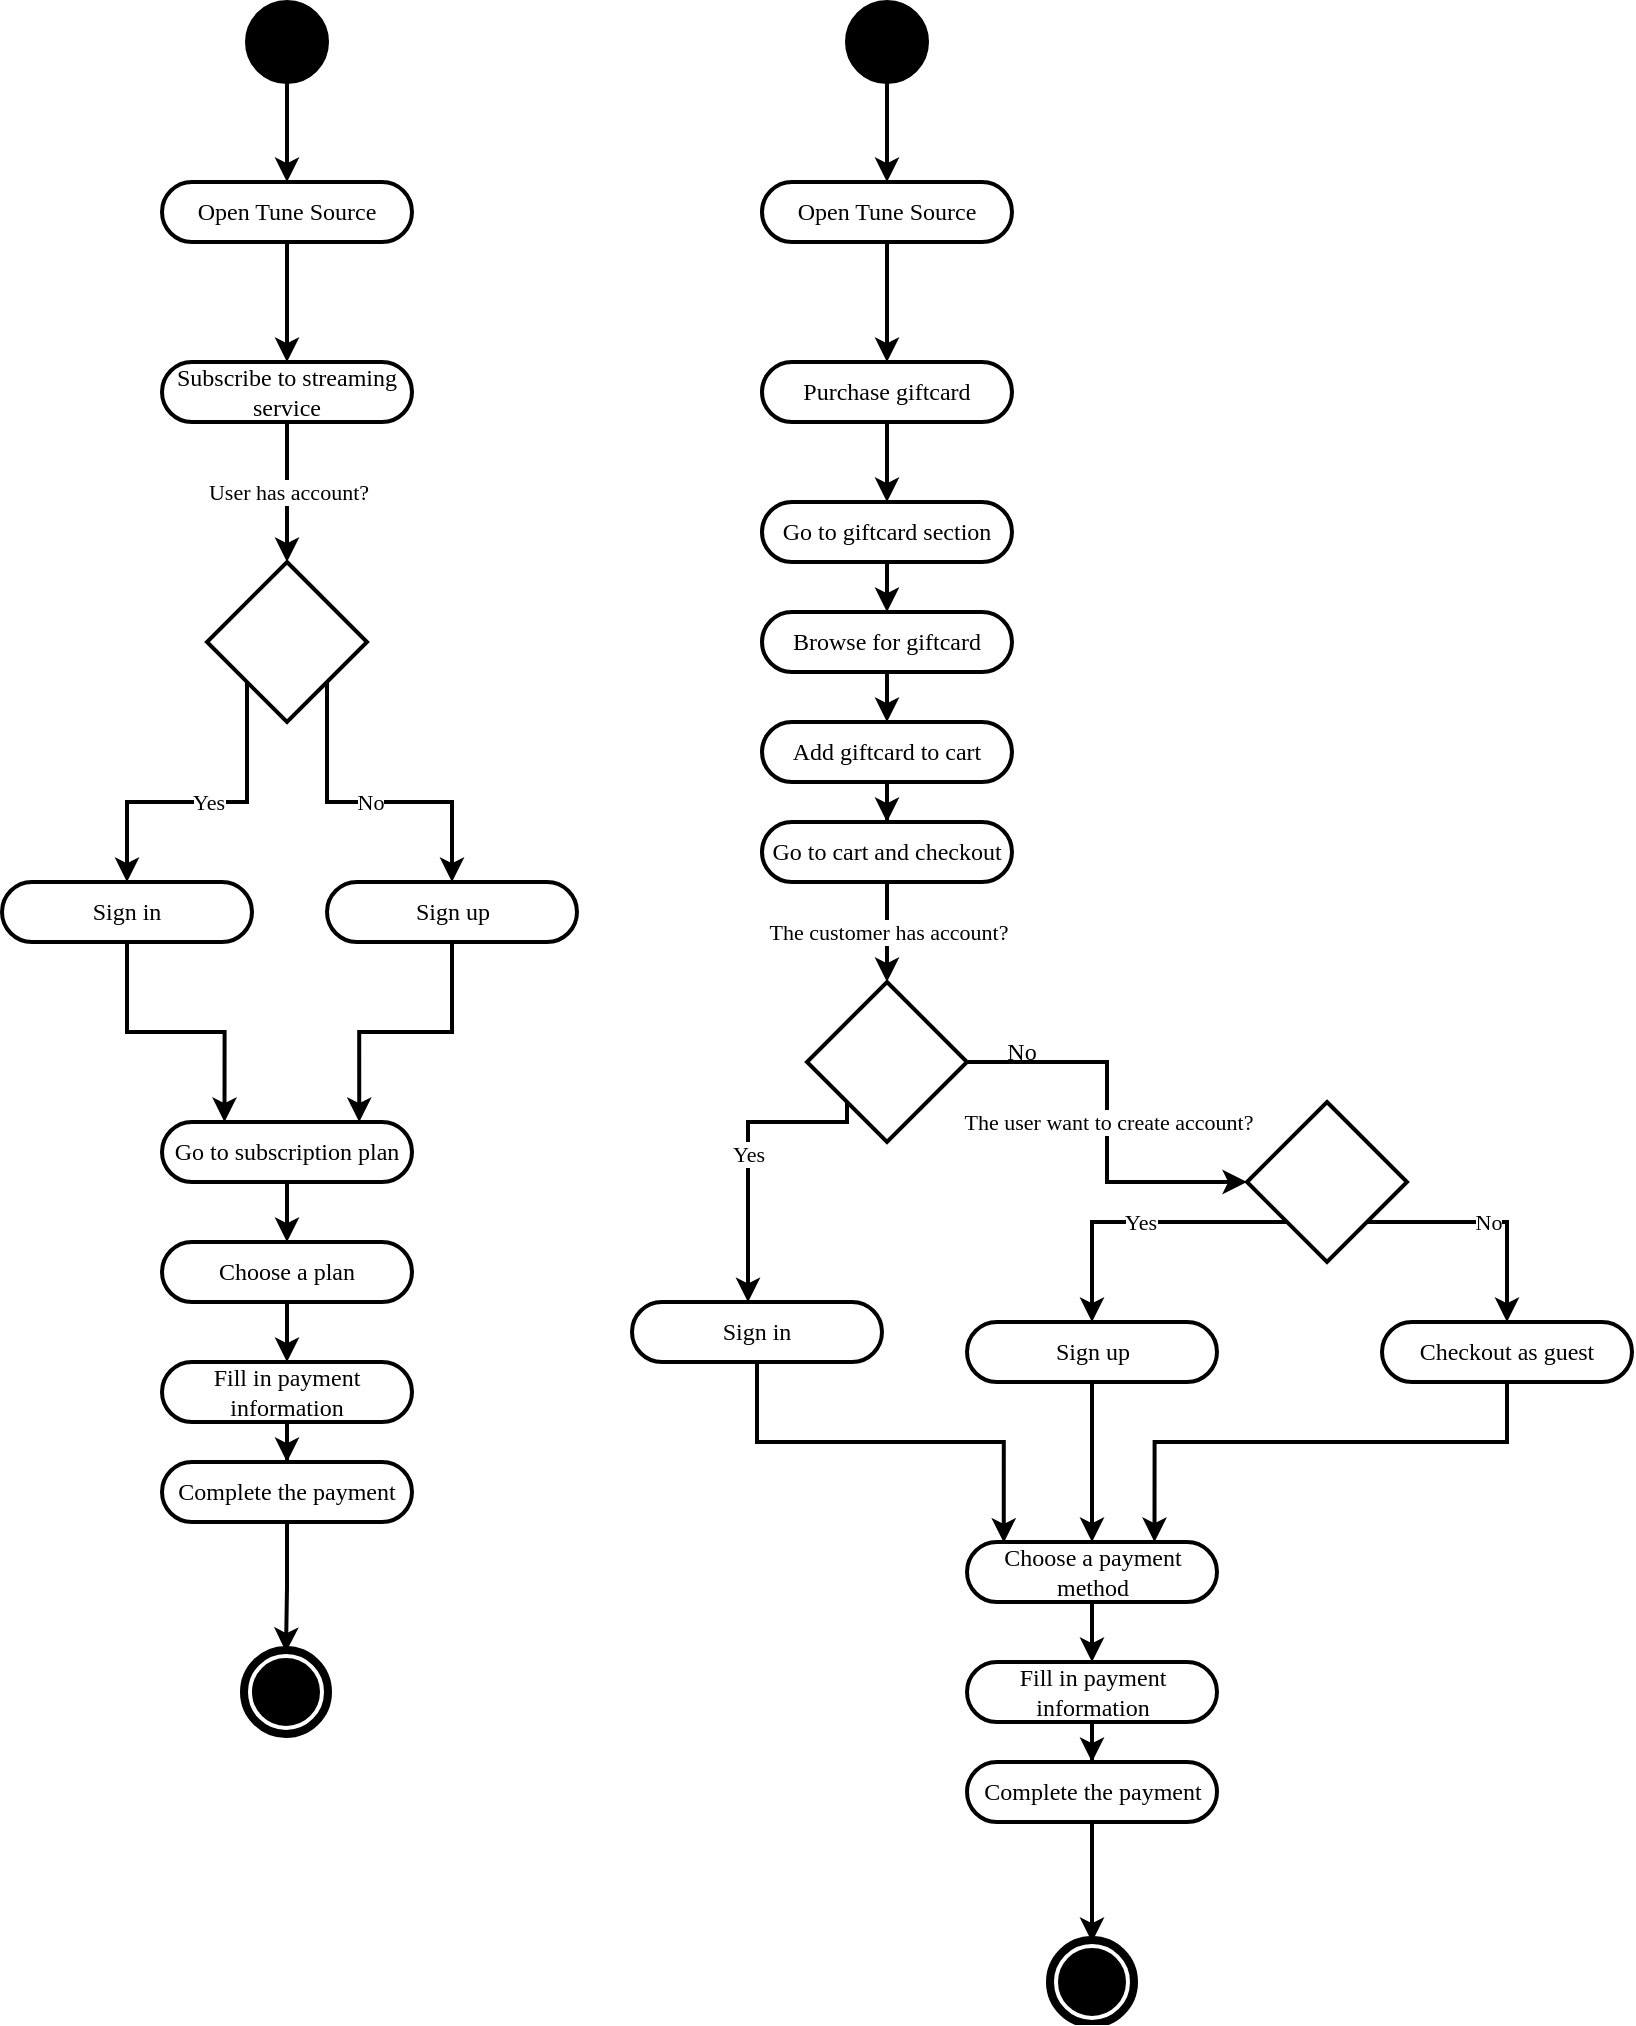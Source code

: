<mxfile version="20.0.3" type="github">
  <diagram name="Page-1" id="0783ab3e-0a74-02c8-0abd-f7b4e66b4bec">
    <mxGraphModel dx="1540" dy="-87" grid="1" gridSize="10" guides="1" tooltips="1" connect="1" arrows="1" fold="1" page="1" pageScale="1" pageWidth="850" pageHeight="1100" background="none" math="0" shadow="0">
      <root>
        <mxCell id="0" />
        <mxCell id="1" parent="0" />
        <mxCell id="GRygMwWAet_DXxwnZrOc-3" style="edgeStyle=orthogonalEdgeStyle;rounded=0;orthogonalLoop=1;jettySize=auto;html=1;entryX=0.5;entryY=0;entryDx=0;entryDy=0;fontFamily=Inria Sans;fontSource=https%3A%2F%2Ffonts.googleapis.com%2Fcss%3Ffamily%3DInria%2BSans;strokeWidth=2;" edge="1" parent="1" source="GRygMwWAet_DXxwnZrOc-1" target="GRygMwWAet_DXxwnZrOc-2">
          <mxGeometry relative="1" as="geometry" />
        </mxCell>
        <mxCell id="GRygMwWAet_DXxwnZrOc-1" value="" style="ellipse;whiteSpace=wrap;html=1;rounded=0;shadow=0;comic=0;labelBackgroundColor=none;strokeWidth=2;fillColor=#000000;fontFamily=Inria Sans;fontSize=12;align=center;fontSource=https%3A%2F%2Ffonts.googleapis.com%2Fcss%3Ffamily%3DInria%2BSans;" vertex="1" parent="1">
          <mxGeometry x="152.5" y="1180" width="40" height="40" as="geometry" />
        </mxCell>
        <mxCell id="GRygMwWAet_DXxwnZrOc-6" style="edgeStyle=orthogonalEdgeStyle;rounded=0;orthogonalLoop=1;jettySize=auto;html=1;exitX=0.5;exitY=1;exitDx=0;exitDy=0;entryX=0.5;entryY=0;entryDx=0;entryDy=0;fontFamily=Inria Sans;fontSource=https%3A%2F%2Ffonts.googleapis.com%2Fcss%3Ffamily%3DInria%2BSans;strokeWidth=2;" edge="1" parent="1" source="GRygMwWAet_DXxwnZrOc-2" target="GRygMwWAet_DXxwnZrOc-4">
          <mxGeometry relative="1" as="geometry" />
        </mxCell>
        <mxCell id="GRygMwWAet_DXxwnZrOc-7" style="edgeStyle=orthogonalEdgeStyle;rounded=0;orthogonalLoop=1;jettySize=auto;html=1;exitX=0.5;exitY=1;exitDx=0;exitDy=0;entryX=0.5;entryY=0;entryDx=0;entryDy=0;fontFamily=Inria Sans;fontSource=https%3A%2F%2Ffonts.googleapis.com%2Fcss%3Ffamily%3DInria%2BSans;strokeWidth=2;" edge="1" parent="1" source="GRygMwWAet_DXxwnZrOc-59" target="GRygMwWAet_DXxwnZrOc-5">
          <mxGeometry relative="1" as="geometry" />
        </mxCell>
        <mxCell id="GRygMwWAet_DXxwnZrOc-2" value="Open Tune Source" style="rounded=1;whiteSpace=wrap;html=1;shadow=0;comic=0;labelBackgroundColor=none;strokeWidth=2;fontFamily=Inria Sans;fontSize=12;align=center;arcSize=50;fontSource=https%3A%2F%2Ffonts.googleapis.com%2Fcss%3Ffamily%3DInria%2BSans;" vertex="1" parent="1">
          <mxGeometry x="110" y="1270" width="125" height="30" as="geometry" />
        </mxCell>
        <mxCell id="GRygMwWAet_DXxwnZrOc-18" value="User has account?" style="edgeStyle=orthogonalEdgeStyle;rounded=0;orthogonalLoop=1;jettySize=auto;html=1;entryX=0.5;entryY=0;entryDx=0;entryDy=0;fontFamily=Inria Sans;fontSource=https%3A%2F%2Ffonts.googleapis.com%2Fcss%3Ffamily%3DInria%2BSans;strokeWidth=2;" edge="1" parent="1" source="GRygMwWAet_DXxwnZrOc-4" target="GRygMwWAet_DXxwnZrOc-17">
          <mxGeometry relative="1" as="geometry" />
        </mxCell>
        <mxCell id="GRygMwWAet_DXxwnZrOc-4" value="Subscribe to streaming service" style="rounded=1;whiteSpace=wrap;html=1;shadow=0;comic=0;labelBackgroundColor=none;strokeWidth=2;fontFamily=Inria Sans;fontSize=12;align=center;arcSize=50;fontSource=https%3A%2F%2Ffonts.googleapis.com%2Fcss%3Ffamily%3DInria%2BSans;" vertex="1" parent="1">
          <mxGeometry x="110" y="1360" width="125" height="30" as="geometry" />
        </mxCell>
        <mxCell id="GRygMwWAet_DXxwnZrOc-26" style="edgeStyle=orthogonalEdgeStyle;rounded=0;orthogonalLoop=1;jettySize=auto;html=1;exitX=0.5;exitY=1;exitDx=0;exitDy=0;entryX=0.5;entryY=0;entryDx=0;entryDy=0;fontFamily=Inria Sans;fontSource=https%3A%2F%2Ffonts.googleapis.com%2Fcss%3Ffamily%3DInria%2BSans;strokeWidth=2;" edge="1" parent="1" source="GRygMwWAet_DXxwnZrOc-5" target="GRygMwWAet_DXxwnZrOc-25">
          <mxGeometry relative="1" as="geometry" />
        </mxCell>
        <mxCell id="GRygMwWAet_DXxwnZrOc-5" value="Purchase giftcard" style="rounded=1;whiteSpace=wrap;html=1;shadow=0;comic=0;labelBackgroundColor=none;strokeWidth=2;fontFamily=Inria Sans;fontSize=12;align=center;arcSize=50;fontSource=https%3A%2F%2Ffonts.googleapis.com%2Fcss%3Ffamily%3DInria%2BSans;" vertex="1" parent="1">
          <mxGeometry x="410" y="1360" width="125" height="30" as="geometry" />
        </mxCell>
        <mxCell id="GRygMwWAet_DXxwnZrOc-15" style="edgeStyle=orthogonalEdgeStyle;rounded=0;orthogonalLoop=1;jettySize=auto;html=1;exitX=0.5;exitY=1;exitDx=0;exitDy=0;entryX=0.25;entryY=0;entryDx=0;entryDy=0;fontFamily=Inria Sans;fontSource=https%3A%2F%2Ffonts.googleapis.com%2Fcss%3Ffamily%3DInria%2BSans;strokeWidth=2;" edge="1" parent="1" source="GRygMwWAet_DXxwnZrOc-8" target="GRygMwWAet_DXxwnZrOc-14">
          <mxGeometry relative="1" as="geometry" />
        </mxCell>
        <mxCell id="GRygMwWAet_DXxwnZrOc-8" value="Sign in" style="rounded=1;whiteSpace=wrap;html=1;shadow=0;comic=0;labelBackgroundColor=none;strokeWidth=2;fontFamily=Inria Sans;fontSize=12;align=center;arcSize=50;fontSource=https%3A%2F%2Ffonts.googleapis.com%2Fcss%3Ffamily%3DInria%2BSans;" vertex="1" parent="1">
          <mxGeometry x="30" y="1620" width="125" height="30" as="geometry" />
        </mxCell>
        <mxCell id="GRygMwWAet_DXxwnZrOc-16" style="edgeStyle=orthogonalEdgeStyle;rounded=0;orthogonalLoop=1;jettySize=auto;html=1;exitX=0.5;exitY=1;exitDx=0;exitDy=0;entryX=0.789;entryY=0;entryDx=0;entryDy=0;entryPerimeter=0;fontFamily=Inria Sans;fontSource=https%3A%2F%2Ffonts.googleapis.com%2Fcss%3Ffamily%3DInria%2BSans;strokeWidth=2;" edge="1" parent="1" source="GRygMwWAet_DXxwnZrOc-9" target="GRygMwWAet_DXxwnZrOc-14">
          <mxGeometry relative="1" as="geometry" />
        </mxCell>
        <mxCell id="GRygMwWAet_DXxwnZrOc-9" value="Sign up" style="rounded=1;whiteSpace=wrap;html=1;shadow=0;comic=0;labelBackgroundColor=none;strokeWidth=2;fontFamily=Inria Sans;fontSize=12;align=center;arcSize=50;fontSource=https%3A%2F%2Ffonts.googleapis.com%2Fcss%3Ffamily%3DInria%2BSans;" vertex="1" parent="1">
          <mxGeometry x="192.5" y="1620" width="125" height="30" as="geometry" />
        </mxCell>
        <mxCell id="GRygMwWAet_DXxwnZrOc-22" style="edgeStyle=orthogonalEdgeStyle;rounded=0;orthogonalLoop=1;jettySize=auto;html=1;exitX=0.5;exitY=1;exitDx=0;exitDy=0;entryX=0.5;entryY=0;entryDx=0;entryDy=0;fontFamily=Inria Sans;fontSource=https%3A%2F%2Ffonts.googleapis.com%2Fcss%3Ffamily%3DInria%2BSans;strokeWidth=2;" edge="1" parent="1" source="GRygMwWAet_DXxwnZrOc-14" target="GRygMwWAet_DXxwnZrOc-21">
          <mxGeometry relative="1" as="geometry" />
        </mxCell>
        <mxCell id="GRygMwWAet_DXxwnZrOc-14" value="Go to subscription plan" style="rounded=1;whiteSpace=wrap;html=1;shadow=0;comic=0;labelBackgroundColor=none;strokeWidth=2;fontFamily=Inria Sans;fontSize=12;align=center;arcSize=50;fontSource=https%3A%2F%2Ffonts.googleapis.com%2Fcss%3Ffamily%3DInria%2BSans;" vertex="1" parent="1">
          <mxGeometry x="110" y="1740" width="125" height="30" as="geometry" />
        </mxCell>
        <mxCell id="GRygMwWAet_DXxwnZrOc-19" value="Yes" style="edgeStyle=orthogonalEdgeStyle;rounded=0;orthogonalLoop=1;jettySize=auto;html=1;exitX=0;exitY=1;exitDx=0;exitDy=0;entryX=0.5;entryY=0;entryDx=0;entryDy=0;fontFamily=Inria Sans;fontSource=https%3A%2F%2Ffonts.googleapis.com%2Fcss%3Ffamily%3DInria%2BSans;strokeWidth=2;" edge="1" parent="1" source="GRygMwWAet_DXxwnZrOc-17" target="GRygMwWAet_DXxwnZrOc-8">
          <mxGeometry relative="1" as="geometry" />
        </mxCell>
        <mxCell id="GRygMwWAet_DXxwnZrOc-20" value="No" style="edgeStyle=orthogonalEdgeStyle;rounded=0;orthogonalLoop=1;jettySize=auto;html=1;exitX=1;exitY=1;exitDx=0;exitDy=0;entryX=0.5;entryY=0;entryDx=0;entryDy=0;fontFamily=Inria Sans;fontSource=https%3A%2F%2Ffonts.googleapis.com%2Fcss%3Ffamily%3DInria%2BSans;strokeWidth=2;" edge="1" parent="1" source="GRygMwWAet_DXxwnZrOc-17" target="GRygMwWAet_DXxwnZrOc-9">
          <mxGeometry relative="1" as="geometry" />
        </mxCell>
        <mxCell id="GRygMwWAet_DXxwnZrOc-17" value="" style="rhombus;whiteSpace=wrap;html=1;fontFamily=Inria Sans;fontSource=https%3A%2F%2Ffonts.googleapis.com%2Fcss%3Ffamily%3DInria%2BSans;strokeWidth=2;" vertex="1" parent="1">
          <mxGeometry x="132.5" y="1460" width="80" height="80" as="geometry" />
        </mxCell>
        <mxCell id="GRygMwWAet_DXxwnZrOc-24" style="edgeStyle=orthogonalEdgeStyle;rounded=0;orthogonalLoop=1;jettySize=auto;html=1;exitX=0.5;exitY=1;exitDx=0;exitDy=0;entryX=0.5;entryY=0;entryDx=0;entryDy=0;fontFamily=Inria Sans;fontSource=https%3A%2F%2Ffonts.googleapis.com%2Fcss%3Ffamily%3DInria%2BSans;strokeWidth=2;" edge="1" parent="1" source="GRygMwWAet_DXxwnZrOc-21" target="GRygMwWAet_DXxwnZrOc-23">
          <mxGeometry relative="1" as="geometry" />
        </mxCell>
        <mxCell id="GRygMwWAet_DXxwnZrOc-21" value="Choose a plan" style="rounded=1;whiteSpace=wrap;html=1;shadow=0;comic=0;labelBackgroundColor=none;strokeWidth=2;fontFamily=Inria Sans;fontSize=12;align=center;arcSize=50;fontSource=https%3A%2F%2Ffonts.googleapis.com%2Fcss%3Ffamily%3DInria%2BSans;" vertex="1" parent="1">
          <mxGeometry x="110" y="1800" width="125" height="30" as="geometry" />
        </mxCell>
        <mxCell id="GRygMwWAet_DXxwnZrOc-32" style="edgeStyle=orthogonalEdgeStyle;rounded=0;orthogonalLoop=1;jettySize=auto;html=1;entryX=0.5;entryY=0;entryDx=0;entryDy=0;fontFamily=Inria Sans;fontSource=https%3A%2F%2Ffonts.googleapis.com%2Fcss%3Ffamily%3DInria%2BSans;strokeWidth=2;" edge="1" parent="1" source="GRygMwWAet_DXxwnZrOc-23" target="GRygMwWAet_DXxwnZrOc-31">
          <mxGeometry relative="1" as="geometry" />
        </mxCell>
        <mxCell id="GRygMwWAet_DXxwnZrOc-23" value="Fill in payment information" style="rounded=1;whiteSpace=wrap;html=1;shadow=0;comic=0;labelBackgroundColor=none;strokeWidth=2;fontFamily=Inria Sans;fontSize=12;align=center;arcSize=50;fontSource=https%3A%2F%2Ffonts.googleapis.com%2Fcss%3Ffamily%3DInria%2BSans;" vertex="1" parent="1">
          <mxGeometry x="110" y="1860" width="125" height="30" as="geometry" />
        </mxCell>
        <mxCell id="GRygMwWAet_DXxwnZrOc-28" style="edgeStyle=orthogonalEdgeStyle;rounded=0;orthogonalLoop=1;jettySize=auto;html=1;exitX=0.5;exitY=1;exitDx=0;exitDy=0;entryX=0.5;entryY=0;entryDx=0;entryDy=0;fontFamily=Inria Sans;fontSource=https%3A%2F%2Ffonts.googleapis.com%2Fcss%3Ffamily%3DInria%2BSans;strokeWidth=2;" edge="1" parent="1" source="GRygMwWAet_DXxwnZrOc-25" target="GRygMwWAet_DXxwnZrOc-27">
          <mxGeometry relative="1" as="geometry" />
        </mxCell>
        <mxCell id="GRygMwWAet_DXxwnZrOc-25" value="Go to giftcard section" style="rounded=1;whiteSpace=wrap;html=1;shadow=0;comic=0;labelBackgroundColor=none;strokeWidth=2;fontFamily=Inria Sans;fontSize=12;align=center;arcSize=50;fontSource=https%3A%2F%2Ffonts.googleapis.com%2Fcss%3Ffamily%3DInria%2BSans;" vertex="1" parent="1">
          <mxGeometry x="410" y="1430" width="125" height="30" as="geometry" />
        </mxCell>
        <mxCell id="GRygMwWAet_DXxwnZrOc-34" style="edgeStyle=orthogonalEdgeStyle;rounded=0;orthogonalLoop=1;jettySize=auto;html=1;entryX=0.5;entryY=0;entryDx=0;entryDy=0;fontFamily=Inria Sans;fontSource=https%3A%2F%2Ffonts.googleapis.com%2Fcss%3Ffamily%3DInria%2BSans;strokeWidth=2;" edge="1" parent="1" source="GRygMwWAet_DXxwnZrOc-27" target="GRygMwWAet_DXxwnZrOc-29">
          <mxGeometry relative="1" as="geometry" />
        </mxCell>
        <mxCell id="GRygMwWAet_DXxwnZrOc-27" value="Browse for giftcard" style="rounded=1;whiteSpace=wrap;html=1;shadow=0;comic=0;labelBackgroundColor=none;strokeWidth=2;fontFamily=Inria Sans;fontSize=12;align=center;arcSize=50;fontSource=https%3A%2F%2Ffonts.googleapis.com%2Fcss%3Ffamily%3DInria%2BSans;" vertex="1" parent="1">
          <mxGeometry x="410" y="1485" width="125" height="30" as="geometry" />
        </mxCell>
        <mxCell id="GRygMwWAet_DXxwnZrOc-36" style="edgeStyle=orthogonalEdgeStyle;rounded=0;orthogonalLoop=1;jettySize=auto;html=1;entryX=0.5;entryY=0;entryDx=0;entryDy=0;fontFamily=Inria Sans;fontSource=https%3A%2F%2Ffonts.googleapis.com%2Fcss%3Ffamily%3DInria%2BSans;strokeWidth=2;" edge="1" parent="1" source="GRygMwWAet_DXxwnZrOc-29" target="GRygMwWAet_DXxwnZrOc-35">
          <mxGeometry relative="1" as="geometry" />
        </mxCell>
        <mxCell id="GRygMwWAet_DXxwnZrOc-29" value="Add giftcard to cart" style="rounded=1;whiteSpace=wrap;html=1;shadow=0;comic=0;labelBackgroundColor=none;strokeWidth=2;fontFamily=Inria Sans;fontSize=12;align=center;arcSize=50;fontSource=https%3A%2F%2Ffonts.googleapis.com%2Fcss%3Ffamily%3DInria%2BSans;" vertex="1" parent="1">
          <mxGeometry x="410" y="1540" width="125" height="30" as="geometry" />
        </mxCell>
        <mxCell id="GRygMwWAet_DXxwnZrOc-30" value="" style="shape=mxgraph.bpmn.shape;html=1;verticalLabelPosition=bottom;labelBackgroundColor=#ffffff;verticalAlign=top;perimeter=ellipsePerimeter;outline=end;symbol=terminate;rounded=0;shadow=0;comic=0;strokeWidth=2;fontFamily=Inria Sans;fontSize=12;align=center;fontSource=https%3A%2F%2Ffonts.googleapis.com%2Fcss%3Ffamily%3DInria%2BSans;" vertex="1" parent="1">
          <mxGeometry x="152" y="2005" width="40" height="40" as="geometry" />
        </mxCell>
        <mxCell id="GRygMwWAet_DXxwnZrOc-33" style="edgeStyle=orthogonalEdgeStyle;rounded=0;orthogonalLoop=1;jettySize=auto;html=1;exitX=0.5;exitY=1;exitDx=0;exitDy=0;entryX=0.5;entryY=0;entryDx=0;entryDy=0;fontFamily=Inria Sans;fontSource=https%3A%2F%2Ffonts.googleapis.com%2Fcss%3Ffamily%3DInria%2BSans;strokeWidth=2;" edge="1" parent="1" source="GRygMwWAet_DXxwnZrOc-31" target="GRygMwWAet_DXxwnZrOc-30">
          <mxGeometry relative="1" as="geometry" />
        </mxCell>
        <mxCell id="GRygMwWAet_DXxwnZrOc-31" value="Complete the payment" style="rounded=1;whiteSpace=wrap;html=1;shadow=0;comic=0;labelBackgroundColor=none;strokeWidth=2;fontFamily=Inria Sans;fontSize=12;align=center;arcSize=50;fontSource=https%3A%2F%2Ffonts.googleapis.com%2Fcss%3Ffamily%3DInria%2BSans;" vertex="1" parent="1">
          <mxGeometry x="110" y="1910" width="125" height="30" as="geometry" />
        </mxCell>
        <mxCell id="GRygMwWAet_DXxwnZrOc-38" value="The customer has account?" style="edgeStyle=orthogonalEdgeStyle;rounded=0;orthogonalLoop=1;jettySize=auto;html=1;entryX=0.5;entryY=0;entryDx=0;entryDy=0;fontFamily=Inria Sans;fontSource=https%3A%2F%2Ffonts.googleapis.com%2Fcss%3Ffamily%3DInria%2BSans;strokeWidth=2;" edge="1" parent="1" source="GRygMwWAet_DXxwnZrOc-35" target="GRygMwWAet_DXxwnZrOc-37">
          <mxGeometry relative="1" as="geometry" />
        </mxCell>
        <mxCell id="GRygMwWAet_DXxwnZrOc-35" value="Go to cart and checkout" style="rounded=1;whiteSpace=wrap;html=1;shadow=0;comic=0;labelBackgroundColor=none;strokeWidth=2;fontFamily=Inria Sans;fontSize=12;align=center;arcSize=50;fontSource=https%3A%2F%2Ffonts.googleapis.com%2Fcss%3Ffamily%3DInria%2BSans;" vertex="1" parent="1">
          <mxGeometry x="410" y="1590" width="125" height="30" as="geometry" />
        </mxCell>
        <mxCell id="GRygMwWAet_DXxwnZrOc-41" value="Yes" style="edgeStyle=orthogonalEdgeStyle;rounded=0;orthogonalLoop=1;jettySize=auto;html=1;exitX=0;exitY=1;exitDx=0;exitDy=0;entryX=0.468;entryY=0.004;entryDx=0;entryDy=0;fontFamily=Inria Sans;fontSource=https%3A%2F%2Ffonts.googleapis.com%2Fcss%3Ffamily%3DInria%2BSans;entryPerimeter=0;strokeWidth=2;" edge="1" parent="1" source="GRygMwWAet_DXxwnZrOc-37" target="GRygMwWAet_DXxwnZrOc-39">
          <mxGeometry relative="1" as="geometry">
            <Array as="points">
              <mxPoint x="453" y="1740" />
              <mxPoint x="403" y="1740" />
              <mxPoint x="403" y="1830" />
            </Array>
          </mxGeometry>
        </mxCell>
        <mxCell id="GRygMwWAet_DXxwnZrOc-43" value="The user want to create account?" style="edgeStyle=orthogonalEdgeStyle;rounded=0;orthogonalLoop=1;jettySize=auto;html=1;entryX=0;entryY=0.5;entryDx=0;entryDy=0;fontFamily=Inria Sans;fontSource=https%3A%2F%2Ffonts.googleapis.com%2Fcss%3Ffamily%3DInria%2BSans;strokeWidth=2;" edge="1" parent="1" source="GRygMwWAet_DXxwnZrOc-37" target="GRygMwWAet_DXxwnZrOc-42">
          <mxGeometry relative="1" as="geometry" />
        </mxCell>
        <mxCell id="GRygMwWAet_DXxwnZrOc-37" value="" style="rhombus;whiteSpace=wrap;html=1;fontFamily=Inria Sans;fontSource=https%3A%2F%2Ffonts.googleapis.com%2Fcss%3Ffamily%3DInria%2BSans;strokeWidth=2;" vertex="1" parent="1">
          <mxGeometry x="432.5" y="1670" width="80" height="80" as="geometry" />
        </mxCell>
        <mxCell id="GRygMwWAet_DXxwnZrOc-49" style="edgeStyle=orthogonalEdgeStyle;rounded=0;orthogonalLoop=1;jettySize=auto;html=1;entryX=0.147;entryY=0.011;entryDx=0;entryDy=0;fontFamily=Inria Sans;fontSource=https%3A%2F%2Ffonts.googleapis.com%2Fcss%3Ffamily%3DInria%2BSans;entryPerimeter=0;strokeWidth=2;" edge="1" parent="1" source="GRygMwWAet_DXxwnZrOc-39" target="GRygMwWAet_DXxwnZrOc-48">
          <mxGeometry relative="1" as="geometry">
            <Array as="points">
              <mxPoint x="408" y="1900" />
              <mxPoint x="531" y="1900" />
            </Array>
          </mxGeometry>
        </mxCell>
        <mxCell id="GRygMwWAet_DXxwnZrOc-39" value="Sign in" style="rounded=1;whiteSpace=wrap;html=1;shadow=0;comic=0;labelBackgroundColor=none;strokeWidth=2;fontFamily=Inria Sans;fontSize=12;align=center;arcSize=50;fontSource=https%3A%2F%2Ffonts.googleapis.com%2Fcss%3Ffamily%3DInria%2BSans;" vertex="1" parent="1">
          <mxGeometry x="345" y="1830" width="125" height="30" as="geometry" />
        </mxCell>
        <mxCell id="GRygMwWAet_DXxwnZrOc-51" style="edgeStyle=orthogonalEdgeStyle;rounded=0;orthogonalLoop=1;jettySize=auto;html=1;entryX=0.75;entryY=0;entryDx=0;entryDy=0;fontFamily=Inria Sans;fontSource=https%3A%2F%2Ffonts.googleapis.com%2Fcss%3Ffamily%3DInria%2BSans;strokeWidth=2;" edge="1" parent="1" source="GRygMwWAet_DXxwnZrOc-40" target="GRygMwWAet_DXxwnZrOc-48">
          <mxGeometry relative="1" as="geometry">
            <Array as="points">
              <mxPoint x="783" y="1900" />
              <mxPoint x="606" y="1900" />
            </Array>
          </mxGeometry>
        </mxCell>
        <mxCell id="GRygMwWAet_DXxwnZrOc-40" value="Checkout as guest" style="rounded=1;whiteSpace=wrap;html=1;shadow=0;comic=0;labelBackgroundColor=none;strokeWidth=2;fontFamily=Inria Sans;fontSize=12;align=center;arcSize=50;fontSource=https%3A%2F%2Ffonts.googleapis.com%2Fcss%3Ffamily%3DInria%2BSans;" vertex="1" parent="1">
          <mxGeometry x="720" y="1840" width="125" height="30" as="geometry" />
        </mxCell>
        <mxCell id="GRygMwWAet_DXxwnZrOc-46" value="Yes" style="edgeStyle=orthogonalEdgeStyle;rounded=0;orthogonalLoop=1;jettySize=auto;html=1;exitX=0;exitY=1;exitDx=0;exitDy=0;entryX=0.5;entryY=0;entryDx=0;entryDy=0;fontFamily=Inria Sans;fontSource=https%3A%2F%2Ffonts.googleapis.com%2Fcss%3Ffamily%3DInria%2BSans;strokeWidth=2;" edge="1" parent="1" source="GRygMwWAet_DXxwnZrOc-42" target="GRygMwWAet_DXxwnZrOc-45">
          <mxGeometry relative="1" as="geometry" />
        </mxCell>
        <mxCell id="GRygMwWAet_DXxwnZrOc-47" value="No" style="edgeStyle=orthogonalEdgeStyle;rounded=0;orthogonalLoop=1;jettySize=auto;html=1;exitX=1;exitY=1;exitDx=0;exitDy=0;entryX=0.5;entryY=0;entryDx=0;entryDy=0;fontFamily=Inria Sans;fontSource=https%3A%2F%2Ffonts.googleapis.com%2Fcss%3Ffamily%3DInria%2BSans;strokeWidth=2;" edge="1" parent="1" source="GRygMwWAet_DXxwnZrOc-42" target="GRygMwWAet_DXxwnZrOc-40">
          <mxGeometry relative="1" as="geometry">
            <Array as="points">
              <mxPoint x="783" y="1790" />
            </Array>
          </mxGeometry>
        </mxCell>
        <mxCell id="GRygMwWAet_DXxwnZrOc-42" value="" style="rhombus;whiteSpace=wrap;html=1;fontFamily=Inria Sans;fontSource=https%3A%2F%2Ffonts.googleapis.com%2Fcss%3Ffamily%3DInria%2BSans;strokeWidth=2;" vertex="1" parent="1">
          <mxGeometry x="652.5" y="1730" width="80" height="80" as="geometry" />
        </mxCell>
        <mxCell id="GRygMwWAet_DXxwnZrOc-44" value="No" style="text;html=1;strokeColor=none;fillColor=none;align=center;verticalAlign=middle;whiteSpace=wrap;rounded=0;fontFamily=Inria Sans;fontSource=https%3A%2F%2Ffonts.googleapis.com%2Fcss%3Ffamily%3DInria%2BSans;strokeWidth=2;" vertex="1" parent="1">
          <mxGeometry x="510" y="1690" width="60" height="30" as="geometry" />
        </mxCell>
        <mxCell id="GRygMwWAet_DXxwnZrOc-50" style="edgeStyle=orthogonalEdgeStyle;rounded=0;orthogonalLoop=1;jettySize=auto;html=1;entryX=0.5;entryY=0;entryDx=0;entryDy=0;fontFamily=Inria Sans;fontSource=https%3A%2F%2Ffonts.googleapis.com%2Fcss%3Ffamily%3DInria%2BSans;strokeWidth=2;" edge="1" parent="1" source="GRygMwWAet_DXxwnZrOc-45" target="GRygMwWAet_DXxwnZrOc-48">
          <mxGeometry relative="1" as="geometry" />
        </mxCell>
        <mxCell id="GRygMwWAet_DXxwnZrOc-45" value="Sign up" style="rounded=1;whiteSpace=wrap;html=1;shadow=0;comic=0;labelBackgroundColor=none;strokeWidth=2;fontFamily=Inria Sans;fontSize=12;align=center;arcSize=50;fontSource=https%3A%2F%2Ffonts.googleapis.com%2Fcss%3Ffamily%3DInria%2BSans;" vertex="1" parent="1">
          <mxGeometry x="512.5" y="1840" width="125" height="30" as="geometry" />
        </mxCell>
        <mxCell id="GRygMwWAet_DXxwnZrOc-55" style="edgeStyle=orthogonalEdgeStyle;rounded=0;orthogonalLoop=1;jettySize=auto;html=1;entryX=0.5;entryY=0;entryDx=0;entryDy=0;fontFamily=Inria Sans;fontSource=https%3A%2F%2Ffonts.googleapis.com%2Fcss%3Ffamily%3DInria%2BSans;strokeWidth=2;" edge="1" parent="1" source="GRygMwWAet_DXxwnZrOc-48" target="GRygMwWAet_DXxwnZrOc-53">
          <mxGeometry relative="1" as="geometry" />
        </mxCell>
        <mxCell id="GRygMwWAet_DXxwnZrOc-48" value="Choose a payment method" style="rounded=1;whiteSpace=wrap;html=1;shadow=0;comic=0;labelBackgroundColor=none;strokeWidth=2;fontFamily=Inria Sans;fontSize=12;align=center;arcSize=50;fontSource=https%3A%2F%2Ffonts.googleapis.com%2Fcss%3Ffamily%3DInria%2BSans;" vertex="1" parent="1">
          <mxGeometry x="512.5" y="1950" width="125" height="30" as="geometry" />
        </mxCell>
        <mxCell id="GRygMwWAet_DXxwnZrOc-52" style="edgeStyle=orthogonalEdgeStyle;rounded=0;orthogonalLoop=1;jettySize=auto;html=1;entryX=0.5;entryY=0;entryDx=0;entryDy=0;fontFamily=Inria Sans;fontSource=https%3A%2F%2Ffonts.googleapis.com%2Fcss%3Ffamily%3DInria%2BSans;strokeWidth=2;" edge="1" source="GRygMwWAet_DXxwnZrOc-53" target="GRygMwWAet_DXxwnZrOc-54" parent="1">
          <mxGeometry relative="1" as="geometry" />
        </mxCell>
        <mxCell id="GRygMwWAet_DXxwnZrOc-53" value="Fill in payment information" style="rounded=1;whiteSpace=wrap;html=1;shadow=0;comic=0;labelBackgroundColor=none;strokeWidth=2;fontFamily=Inria Sans;fontSize=12;align=center;arcSize=50;fontSource=https%3A%2F%2Ffonts.googleapis.com%2Fcss%3Ffamily%3DInria%2BSans;" vertex="1" parent="1">
          <mxGeometry x="512.5" y="2010" width="125" height="30" as="geometry" />
        </mxCell>
        <mxCell id="GRygMwWAet_DXxwnZrOc-56" style="edgeStyle=orthogonalEdgeStyle;rounded=0;orthogonalLoop=1;jettySize=auto;html=1;entryX=0.5;entryY=0;entryDx=0;entryDy=0;fontFamily=Inria Sans;fontSource=https%3A%2F%2Ffonts.googleapis.com%2Fcss%3Ffamily%3DInria%2BSans;strokeWidth=2;" edge="1" parent="1" source="GRygMwWAet_DXxwnZrOc-54" target="GRygMwWAet_DXxwnZrOc-60">
          <mxGeometry relative="1" as="geometry" />
        </mxCell>
        <mxCell id="GRygMwWAet_DXxwnZrOc-54" value="Complete the payment" style="rounded=1;whiteSpace=wrap;html=1;shadow=0;comic=0;labelBackgroundColor=none;strokeWidth=2;fontFamily=Inria Sans;fontSize=12;align=center;arcSize=50;fontSource=https%3A%2F%2Ffonts.googleapis.com%2Fcss%3Ffamily%3DInria%2BSans;" vertex="1" parent="1">
          <mxGeometry x="512.5" y="2060" width="125" height="30" as="geometry" />
        </mxCell>
        <mxCell id="GRygMwWAet_DXxwnZrOc-57" style="edgeStyle=orthogonalEdgeStyle;rounded=0;orthogonalLoop=1;jettySize=auto;html=1;entryX=0.5;entryY=0;entryDx=0;entryDy=0;fontFamily=Inria Sans;fontSource=https%3A%2F%2Ffonts.googleapis.com%2Fcss%3Ffamily%3DInria%2BSans;strokeWidth=2;" edge="1" source="GRygMwWAet_DXxwnZrOc-58" target="GRygMwWAet_DXxwnZrOc-59" parent="1">
          <mxGeometry relative="1" as="geometry" />
        </mxCell>
        <mxCell id="GRygMwWAet_DXxwnZrOc-58" value="" style="ellipse;whiteSpace=wrap;html=1;rounded=0;shadow=0;comic=0;labelBackgroundColor=none;strokeWidth=2;fillColor=#000000;fontFamily=Inria Sans;fontSize=12;align=center;fontSource=https%3A%2F%2Ffonts.googleapis.com%2Fcss%3Ffamily%3DInria%2BSans;" vertex="1" parent="1">
          <mxGeometry x="452.5" y="1180" width="40" height="40" as="geometry" />
        </mxCell>
        <mxCell id="GRygMwWAet_DXxwnZrOc-59" value="Open Tune Source" style="rounded=1;whiteSpace=wrap;html=1;shadow=0;comic=0;labelBackgroundColor=none;strokeWidth=2;fontFamily=Inria Sans;fontSize=12;align=center;arcSize=50;fontSource=https%3A%2F%2Ffonts.googleapis.com%2Fcss%3Ffamily%3DInria%2BSans;" vertex="1" parent="1">
          <mxGeometry x="410" y="1270" width="125" height="30" as="geometry" />
        </mxCell>
        <mxCell id="GRygMwWAet_DXxwnZrOc-60" value="" style="shape=mxgraph.bpmn.shape;html=1;verticalLabelPosition=bottom;labelBackgroundColor=#ffffff;verticalAlign=top;perimeter=ellipsePerimeter;outline=end;symbol=terminate;rounded=0;shadow=0;comic=0;strokeWidth=2;fontFamily=Inria Sans;fontSize=12;align=center;fontSource=https%3A%2F%2Ffonts.googleapis.com%2Fcss%3Ffamily%3DInria%2BSans;" vertex="1" parent="1">
          <mxGeometry x="555" y="2150" width="40" height="40" as="geometry" />
        </mxCell>
      </root>
    </mxGraphModel>
  </diagram>
</mxfile>
